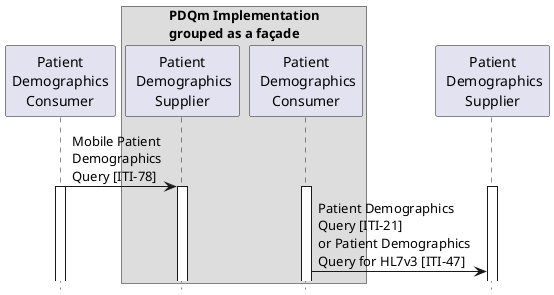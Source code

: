 @startuml
hide footbox

Participant "Patient\nDemographics\nConsumer" as Client1
box "PDQm Implementation\ngrouped as a façade "
Participant "Patient\n Demographics\nSupplier" as Server1
Participant "Patient\n Demographics\nConsumer" as Client2
endbox
Participant "Patient\n Demographics\nSupplier" as Server2

Client1 -> Server1: Mobile Patient\nDemographics\nQuery [ITI-78]
activate Client1
activate Server1
activate Client2
activate Server2
Client2 -> Server2: Patient Demographics\nQuery [ITI-21]\nor Patient Demographics\nQuery for HL7v3 [ITI-47]

@enduml
